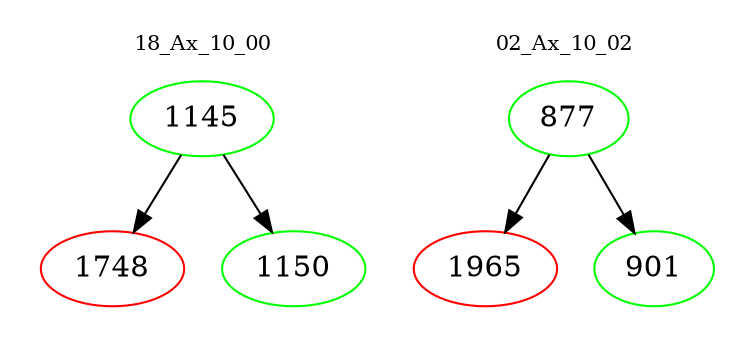 digraph{
subgraph cluster_0 {
color = white
label = "18_Ax_10_00";
fontsize=10;
T0_1145 [label="1145", color="green"]
T0_1145 -> T0_1748 [color="black"]
T0_1748 [label="1748", color="red"]
T0_1145 -> T0_1150 [color="black"]
T0_1150 [label="1150", color="green"]
}
subgraph cluster_1 {
color = white
label = "02_Ax_10_02";
fontsize=10;
T1_877 [label="877", color="green"]
T1_877 -> T1_1965 [color="black"]
T1_1965 [label="1965", color="red"]
T1_877 -> T1_901 [color="black"]
T1_901 [label="901", color="green"]
}
}
